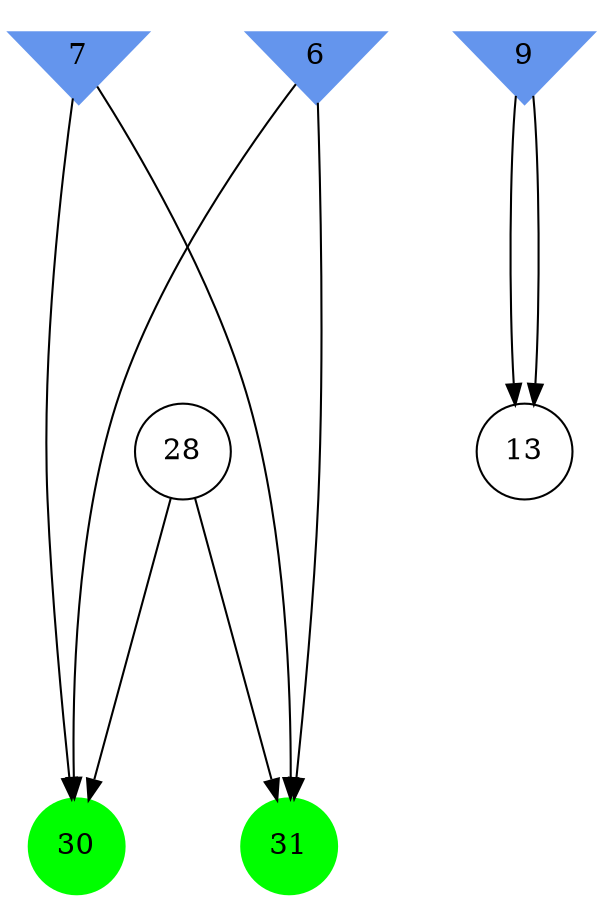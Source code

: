 digraph brain {
	ranksep=2.0;
	6 [shape=invtriangle,style=filled,color=cornflowerblue];
	7 [shape=invtriangle,style=filled,color=cornflowerblue];
	9 [shape=invtriangle,style=filled,color=cornflowerblue];
	13 [shape=circle,color=black];
	28 [shape=circle,color=black];
	30 [shape=circle,style=filled,color=green];
	31 [shape=circle,style=filled,color=green];
	6	->	31;
	6	->	30;
	7	->	31;
	7	->	30;
	28	->	31;
	28	->	30;
	9	->	13;
	9	->	13;
	{ rank=same; 6; 7; 9; }
	{ rank=same; 13; 28; }
	{ rank=same; 30; 31; }
}
